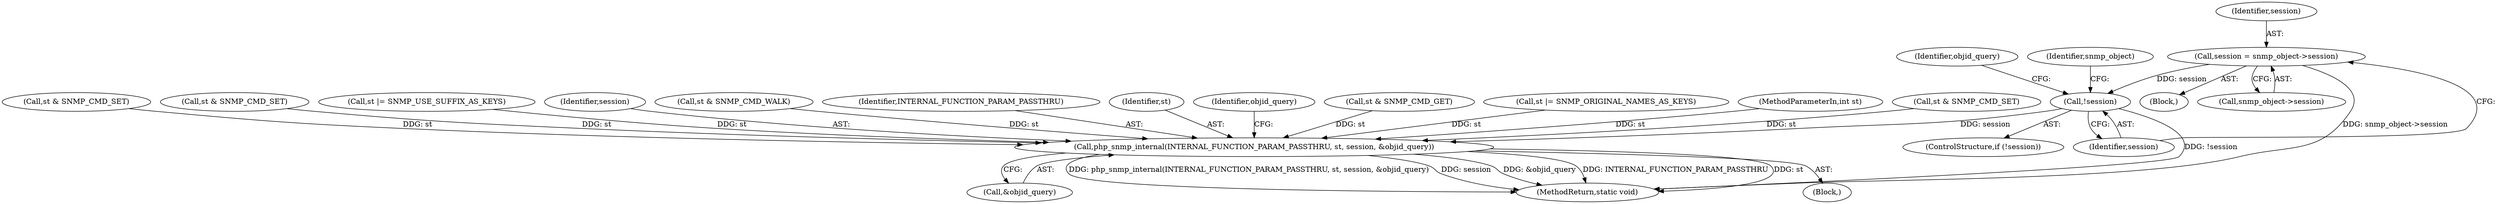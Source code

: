 digraph "0_php_cab1c3b3708eead315e033359d07049b23b147a3_3@pointer" {
"1000282" [label="(Call,session = snmp_object->session)"];
"1000288" [label="(Call,!session)"];
"1000389" [label="(Call,php_snmp_internal(INTERNAL_FUNCTION_PARAM_PASSTHRU, st, session, &objid_query))"];
"1000288" [label="(Call,!session)"];
"1000389" [label="(Call,php_snmp_internal(INTERNAL_FUNCTION_PARAM_PASSTHRU, st, session, &objid_query))"];
"1000283" [label="(Identifier,session)"];
"1000289" [label="(Identifier,session)"];
"1000202" [label="(Call,st & SNMP_CMD_SET)"];
"1000287" [label="(ControlStructure,if (!session))"];
"1000277" [label="(Block,)"];
"1000189" [label="(Call,st & SNMP_CMD_SET)"];
"1000232" [label="(Call,st |= SNMP_USE_SUFFIX_AS_KEYS)"];
"1000393" [label="(Call,&objid_query)"];
"1000392" [label="(Identifier,session)"];
"1000282" [label="(Call,session = snmp_object->session)"];
"1000223" [label="(Call,st & SNMP_CMD_WALK)"];
"1000284" [label="(Call,snmp_object->session)"];
"1000390" [label="(Identifier,INTERNAL_FUNCTION_PARAM_PASSTHRU)"];
"1000391" [label="(Identifier,st)"];
"1000293" [label="(Identifier,objid_query)"];
"1000397" [label="(Identifier,objid_query)"];
"1000299" [label="(Identifier,snmp_object)"];
"1000237" [label="(Call,st & SNMP_CMD_GET)"];
"1000246" [label="(Call,st |= SNMP_ORIGINAL_NAMES_AS_KEYS)"];
"1000108" [label="(MethodParameterIn,int st)"];
"1000215" [label="(Call,st & SNMP_CMD_SET)"];
"1000425" [label="(MethodReturn,static void)"];
"1000110" [label="(Block,)"];
"1000282" -> "1000277"  [label="AST: "];
"1000282" -> "1000284"  [label="CFG: "];
"1000283" -> "1000282"  [label="AST: "];
"1000284" -> "1000282"  [label="AST: "];
"1000289" -> "1000282"  [label="CFG: "];
"1000282" -> "1000425"  [label="DDG: snmp_object->session"];
"1000282" -> "1000288"  [label="DDG: session"];
"1000288" -> "1000287"  [label="AST: "];
"1000288" -> "1000289"  [label="CFG: "];
"1000289" -> "1000288"  [label="AST: "];
"1000293" -> "1000288"  [label="CFG: "];
"1000299" -> "1000288"  [label="CFG: "];
"1000288" -> "1000425"  [label="DDG: !session"];
"1000288" -> "1000389"  [label="DDG: session"];
"1000389" -> "1000110"  [label="AST: "];
"1000389" -> "1000393"  [label="CFG: "];
"1000390" -> "1000389"  [label="AST: "];
"1000391" -> "1000389"  [label="AST: "];
"1000392" -> "1000389"  [label="AST: "];
"1000393" -> "1000389"  [label="AST: "];
"1000397" -> "1000389"  [label="CFG: "];
"1000389" -> "1000425"  [label="DDG: php_snmp_internal(INTERNAL_FUNCTION_PARAM_PASSTHRU, st, session, &objid_query)"];
"1000389" -> "1000425"  [label="DDG: session"];
"1000389" -> "1000425"  [label="DDG: &objid_query"];
"1000389" -> "1000425"  [label="DDG: INTERNAL_FUNCTION_PARAM_PASSTHRU"];
"1000389" -> "1000425"  [label="DDG: st"];
"1000232" -> "1000389"  [label="DDG: st"];
"1000189" -> "1000389"  [label="DDG: st"];
"1000215" -> "1000389"  [label="DDG: st"];
"1000237" -> "1000389"  [label="DDG: st"];
"1000202" -> "1000389"  [label="DDG: st"];
"1000246" -> "1000389"  [label="DDG: st"];
"1000223" -> "1000389"  [label="DDG: st"];
"1000108" -> "1000389"  [label="DDG: st"];
}
